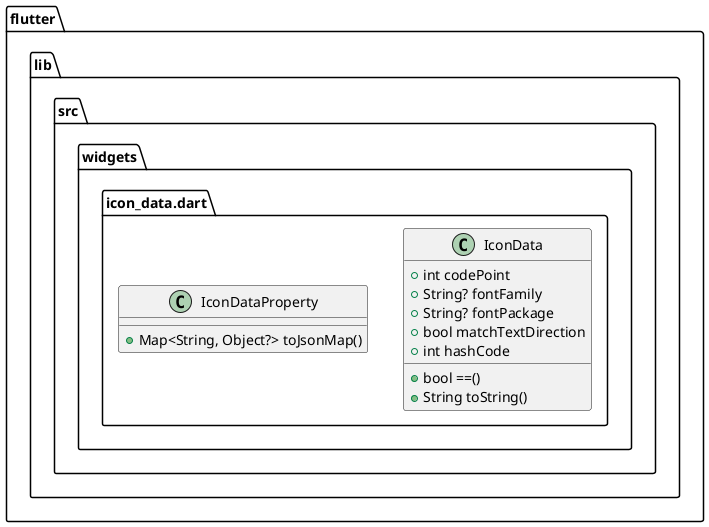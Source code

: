 @startuml
set namespaceSeparator ::

class "flutter::lib::src::widgets::icon_data.dart::IconData" {
  +int codePoint
  +String? fontFamily
  +String? fontPackage
  +bool matchTextDirection
  +int hashCode
  +bool ==()
  +String toString()
}

class "flutter::lib::src::widgets::icon_data.dart::IconDataProperty" {
  +Map<String, Object?> toJsonMap()
}


@enduml